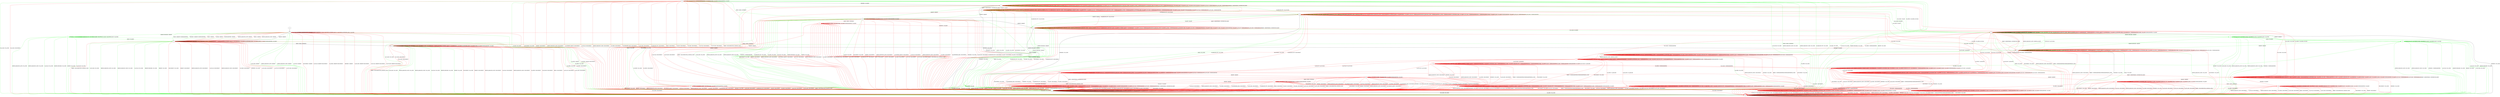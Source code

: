 digraph "" {
	graph ["Incoming time"=0.07307219505310059,
		"Outgoing time"=0.12924718856811523,
		Output="{'States': 36, 'Transitions': 837, 'Filename': '../results/ssh/OpenSSH-DropBear-yices-4.dot'}",
		Reference="{'States': 32, 'Transitions': 683, 'Filename': '../subjects/ssh/OpenSSH.dot'}",
		Solver=yices,
		Updated="{'States': 18, 'Transitions': 222, 'Filename': '../subjects/ssh/DropBear.dot'}",
		"f-measure"=0.15027624309392265,
		precision=0.3063063063063063,
		recall=0.09956076134699854
	];
	a -> a	[key=0,
		label="CH_OPEN / CH_MAX"];
	a -> a	[key=1,
		color=green,
		label="KEX30 / UNIMPLEMENTED"];
	a -> a	[key=2,
		color=red,
		label="DEBUG / NO_RESP"];
	a -> a	[key=3,
		color=red,
		label="IGNORE / NO_RESP"];
	a -> a	[key=4,
		color=red,
		label="UNIMPLEMENTED / NO_RESP"];
	a -> j	[key=0,
		label="NEWKEYS / NO_RESP"];
	a -> l	[key=0,
		color=green,
		label="UA_PK_NOK / NO_CONN"];
	a -> l	[key=1,
		color=green,
		label="SERVICE_REQUEST_AUTH / NO_CONN"];
	a -> l	[key=2,
		color=green,
		label="SERVICE_REQUEST_CONN / NO_CONN"];
	a -> l	[key=3,
		color=green,
		label="CH_REQUEST_PTY / NO_CONN"];
	a -> l	[key=4,
		color=green,
		label="CH_DATA / NO_CONN"];
	a -> l	[key=5,
		color=green,
		label="UA_PK_OK / NO_CONN"];
	a -> l	[key=6,
		color=green,
		label="KEXINIT_PROCEED / NO_CONN"];
	a -> l	[key=7,
		color=green,
		label="KEXINIT / NO_CONN"];
	a -> l	[key=8,
		color=green,
		label="CH_EOF / NO_CONN"];
	a -> l	[key=9,
		color=red,
		label="DISCONNECT / NO_CONN"];
	a -> l	[key=10,
		color=red,
		label="KEXINIT / DISCONNECT"];
	a -> l	[key=11,
		color=red,
		label="SERVICE_REQUEST_AUTH / DISCONNECT"];
	a -> l	[key=12,
		color=red,
		label="CH_WINDOW_ADJUST / DISCONNECT"];
	a -> l	[key=13,
		color=red,
		label="UA_PK_OK / DISCONNECT"];
	a -> l	[key=14,
		color=red,
		label="SERVICE_REQUEST_CONN / DISCONNECT"];
	a -> l	[key=15,
		color=red,
		label="UA_NONE / DISCONNECT"];
	a -> l	[key=16,
		color=red,
		label="CH_EXTENDED_DATA / DISCONNECT"];
	a -> l	[key=17,
		color=red,
		label="UA_PK_NOK / DISCONNECT"];
	a -> l	[key=18,
		color=red,
		label="CH_REQUEST_PTY / DISCONNECT"];
	a -> l	[key=19,
		color=red,
		label="KEX30 / DISCONNECT"];
	a -> l	[key=20,
		color=red,
		label="CH_EOF / DISCONNECT"];
	a -> l	[key=21,
		color=red,
		label="CH_DATA / DISCONNECT"];
	a -> l	[key=22,
		color=red,
		label="UA_PW_OK / DISCONNECT"];
	a -> l	[key=23,
		color=red,
		label="UA_PW_NOK / DISCONNECT"];
	a -> l	[key=24,
		color=red,
		label="REKEY / DISCONNECT|NO_CONN|NO_CONN"];
	a -> m	[key=0,
		color=green,
		label="CH_CLOSE / NO_CONN"];
	a -> m	[key=1,
		color=red,
		label="CH_CLOSE / DISCONNECT"];
	b -> b	[key=0,
		label="CH_OPEN / CH_MAX"];
	b -> b	[key=1,
		label="CH_EOF / NO_RESP"];
	b -> b	[key=2,
		color=green,
		label="UA_PK_NOK / NO_RESP"];
	b -> b	[key=3,
		color=green,
		label="SERVICE_REQUEST_AUTH / SERVICE_ACCEPT"];
	b -> b	[key=4,
		color=green,
		label="SERVICE_REQUEST_CONN / SERVICE_ACCEPT"];
	b -> b	[key=5,
		color=green,
		label="UA_PK_OK / NO_RESP"];
	b -> b	[key=6,
		color=red,
		label="SERVICE_REQUEST_AUTH / UNIMPLEMENTED"];
	b -> b	[key=7,
		color=red,
		label="CH_WINDOW_ADJUST / NO_RESP"];
	b -> b	[key=8,
		color=red,
		label="DEBUG / NO_RESP"];
	b -> b	[key=9,
		color=red,
		label="UA_PK_OK / UNIMPLEMENTED"];
	b -> b	[key=10,
		color=red,
		label="SERVICE_REQUEST_CONN / UNIMPLEMENTED"];
	b -> b	[key=11,
		color=red,
		label="UA_NONE / UNIMPLEMENTED"];
	b -> b	[key=12,
		color=red,
		label="CH_EXTENDED_DATA / NO_RESP"];
	b -> b	[key=13,
		color=red,
		label="UA_PK_NOK / UNIMPLEMENTED"];
	b -> b	[key=14,
		color=red,
		label="KEX30 / UNIMPLEMENTED"];
	b -> b	[key=15,
		color=red,
		label="IGNORE / NO_RESP"];
	b -> b	[key=16,
		color=red,
		label="CH_DATA / NO_RESP"];
	b -> b	[key=17,
		color=red,
		label="UNIMPLEMENTED / NO_RESP"];
	b -> b	[key=18,
		color=red,
		label="UA_PW_OK / UNIMPLEMENTED"];
	b -> b	[key=19,
		color=red,
		label="UA_PW_NOK / UNIMPLEMENTED"];
	b -> d	[key=0,
		color=green,
		label="KEXINIT / KEXINIT"];
	b -> h	[key=0,
		color=red,
		label="CH_REQUEST_PTY / CH_SUCCESS"];
	b -> i	[key=0,
		color=green,
		label="CH_REQUEST_PTY / CH_SUCCESS"];
	b -> j	[key=0,
		color=red,
		label="REKEY / KEXINIT|KEX31+NEWKEYS|NO_RESP"];
	b -> l	[key=0,
		label="NEWKEYS / NO_CONN"];
	b -> l	[key=1,
		color=green,
		label="KEX30 / NO_CONN"];
	b -> l	[key=2,
		color=green,
		label="CH_DATA / NO_CONN"];
	b -> l	[key=3,
		color=red,
		label="DISCONNECT / NO_CONN"];
	b -> n	[key=0,
		color=green,
		label="CH_CLOSE / NO_RESP"];
	r	[color=green];
	b -> r	[key=0,
		color=green,
		label="KEXINIT_PROCEED / KEXINIT"];
	t	[color=red];
	b -> t	[key=0,
		color=red,
		label="CH_CLOSE / CH_CLOSE"];
	ff	[color=red];
	b -> ff	[key=0,
		color=red,
		label="KEXINIT / KEXINIT"];
	c -> f	[key=0];
	d -> a	[key=0,
		color=green,
		label="KEX30 / KEX31+NEWKEYS"];
	d -> d	[key=0,
		label="CH_OPEN / CH_MAX"];
	d -> d	[key=1,
		color=red,
		label="DEBUG / NO_RESP"];
	d -> d	[key=2,
		color=red,
		label="IGNORE / NO_RESP"];
	d -> d	[key=3,
		color=red,
		label="UNIMPLEMENTED / NO_RESP"];
	d -> l	[key=0,
		color=green,
		label="UA_PK_NOK / NO_CONN"];
	d -> l	[key=1,
		color=green,
		label="SERVICE_REQUEST_AUTH / NO_CONN"];
	d -> l	[key=2,
		color=green,
		label="SERVICE_REQUEST_CONN / NO_CONN"];
	d -> l	[key=3,
		color=green,
		label="NEWKEYS / UNIMPLEMENTED"];
	d -> l	[key=4,
		color=green,
		label="CH_REQUEST_PTY / NO_CONN"];
	d -> l	[key=5,
		color=green,
		label="CH_DATA / NO_CONN"];
	d -> l	[key=6,
		color=green,
		label="UA_PK_OK / NO_CONN"];
	d -> l	[key=7,
		color=green,
		label="KEXINIT_PROCEED / NO_CONN"];
	d -> l	[key=8,
		color=green,
		label="KEXINIT / NO_CONN"];
	d -> l	[key=9,
		color=green,
		label="CH_EOF / NO_CONN"];
	d -> l	[key=10,
		color=red,
		label="DISCONNECT / NO_CONN"];
	d -> l	[key=11,
		color=red,
		label="KEXINIT / DISCONNECT"];
	d -> l	[key=12,
		color=red,
		label="SERVICE_REQUEST_AUTH / DISCONNECT"];
	d -> l	[key=13,
		color=red,
		label="CH_WINDOW_ADJUST / DISCONNECT"];
	d -> l	[key=14,
		color=red,
		label="UA_PK_OK / DISCONNECT"];
	d -> l	[key=15,
		color=red,
		label="SERVICE_REQUEST_CONN / DISCONNECT"];
	d -> l	[key=16,
		color=red,
		label="UA_NONE / DISCONNECT"];
	d -> l	[key=17,
		color=red,
		label="CH_EXTENDED_DATA / DISCONNECT"];
	d -> l	[key=18,
		color=red,
		label="NEWKEYS / NO_CONN"];
	d -> l	[key=19,
		color=red,
		label="UA_PK_NOK / DISCONNECT"];
	d -> l	[key=20,
		color=red,
		label="CH_REQUEST_PTY / DISCONNECT"];
	d -> l	[key=21,
		color=red,
		label="CH_EOF / DISCONNECT"];
	d -> l	[key=22,
		color=red,
		label="CH_DATA / DISCONNECT"];
	d -> l	[key=23,
		color=red,
		label="UA_PW_OK / DISCONNECT"];
	d -> l	[key=24,
		color=red,
		label="UA_PW_NOK / DISCONNECT"];
	d -> l	[key=25,
		color=red,
		label="REKEY / DISCONNECT|NO_CONN|NO_CONN"];
	d -> m	[key=0,
		color=green,
		label="CH_CLOSE / NO_CONN"];
	d -> m	[key=1,
		color=red,
		label="CH_CLOSE / DISCONNECT"];
	jj	[color=red];
	d -> jj	[key=0,
		color=red,
		label="KEX30 / KEX31+NEWKEYS"];
	e -> e	[key=0,
		label="CH_CLOSE / CH_NONE"];
	e -> e	[key=1,
		label="CH_REQUEST_PTY / CH_NONE"];
	e -> e	[key=2,
		label="CH_EOF / CH_NONE"];
	e -> e	[key=3,
		label="CH_DATA / CH_NONE"];
	e -> e	[key=4,
		color=green,
		label="KEX30 / UNIMPLEMENTED"];
	e -> e	[key=5,
		color=red,
		label="CH_WINDOW_ADJUST / CH_NONE"];
	e -> e	[key=6,
		color=red,
		label="DEBUG / NO_RESP"];
	e -> e	[key=7,
		color=red,
		label="CH_EXTENDED_DATA / CH_NONE"];
	e -> e	[key=8,
		color=red,
		label="IGNORE / NO_RESP"];
	e -> e	[key=9,
		color=red,
		label="UNIMPLEMENTED / NO_RESP"];
	e -> g	[key=0,
		label="NEWKEYS / NO_RESP"];
	e -> l	[key=0,
		color=green,
		label="CH_OPEN / NO_CONN"];
	e -> l	[key=1,
		color=red,
		label="CH_OPEN / DISCONNECT"];
	e -> m	[key=0,
		color=green,
		label="UA_PK_NOK / NO_CONN"];
	e -> m	[key=1,
		color=green,
		label="SERVICE_REQUEST_AUTH / NO_CONN"];
	e -> m	[key=2,
		color=green,
		label="SERVICE_REQUEST_CONN / NO_CONN"];
	e -> m	[key=3,
		color=green,
		label="UA_PK_OK / NO_CONN"];
	e -> m	[key=4,
		color=green,
		label="KEXINIT_PROCEED / NO_CONN"];
	e -> m	[key=5,
		color=green,
		label="KEXINIT / NO_CONN"];
	e -> m	[key=6,
		color=red,
		label="DISCONNECT / NO_CONN"];
	e -> m	[key=7,
		color=red,
		label="KEXINIT / DISCONNECT"];
	e -> m	[key=8,
		color=red,
		label="SERVICE_REQUEST_AUTH / DISCONNECT"];
	e -> m	[key=9,
		color=red,
		label="UA_PK_OK / DISCONNECT"];
	e -> m	[key=10,
		color=red,
		label="SERVICE_REQUEST_CONN / DISCONNECT"];
	e -> m	[key=11,
		color=red,
		label="UA_NONE / DISCONNECT"];
	e -> m	[key=12,
		color=red,
		label="UA_PK_NOK / DISCONNECT"];
	e -> m	[key=13,
		color=red,
		label="KEX30 / DISCONNECT"];
	e -> m	[key=14,
		color=red,
		label="UA_PW_OK / DISCONNECT"];
	e -> m	[key=15,
		color=red,
		label="UA_PW_NOK / DISCONNECT"];
	e -> m	[key=16,
		color=red,
		label="REKEY / DISCONNECT|NO_CONN|NO_CONN"];
	f -> f	[key=0,
		label="CH_CLOSE / CH_NONE"];
	f -> f	[key=1,
		label="CH_REQUEST_PTY / CH_NONE"];
	f -> f	[key=2,
		label="CH_EOF / CH_NONE"];
	f -> f	[key=3,
		label="CH_DATA / CH_NONE"];
	f -> f	[key=4,
		color=red,
		label="CH_WINDOW_ADJUST / CH_NONE"];
	f -> f	[key=5,
		color=red,
		label="CH_EXTENDED_DATA / CH_NONE"];
	f -> g	[key=0,
		color=red,
		label="REKEY / KEXINIT|KEX31+NEWKEYS|NO_RESP"];
	f -> k	[key=0,
		label="KEXINIT / KEXINIT"];
	f -> k	[key=1,
		color=green,
		label="KEX30 / KEXINIT+UNIMPLEMENTED"];
	f -> k	[key=2,
		color=green,
		label="NEWKEYS / KEXINIT+UNIMPLEMENTED"];
	f -> k	[key=3,
		color=red,
		label="SERVICE_REQUEST_AUTH / KEXINIT"];
	f -> k	[key=4,
		color=red,
		label="DEBUG / KEXINIT"];
	f -> k	[key=5,
		color=red,
		label="SERVICE_REQUEST_CONN / KEXINIT"];
	f -> k	[key=6,
		color=red,
		label="KEX30 / KEXINIT"];
	f -> k	[key=7,
		color=red,
		label="IGNORE / KEXINIT"];
	f -> k	[key=8,
		color=red,
		label="UNIMPLEMENTED / KEXINIT"];
	f -> l	[key=0,
		color=green,
		label="CH_OPEN / KEXINIT"];
	f -> l	[key=1,
		color=red,
		label="CH_OPEN / KEXINIT+DISCONNECT"];
	f -> m	[key=0,
		color=green,
		label="UA_PK_NOK / KEXINIT"];
	f -> m	[key=1,
		color=green,
		label="SERVICE_REQUEST_AUTH / KEXINIT"];
	f -> m	[key=2,
		color=green,
		label="SERVICE_REQUEST_CONN / KEXINIT"];
	f -> m	[key=3,
		color=green,
		label="UA_PK_OK / KEXINIT"];
	f -> m	[key=4,
		color=red,
		label="DISCONNECT / KEXINIT"];
	f -> m	[key=5,
		color=red,
		label="UA_PK_OK / KEXINIT+DISCONNECT"];
	f -> m	[key=6,
		color=red,
		label="UA_NONE / KEXINIT+DISCONNECT"];
	f -> m	[key=7,
		color=red,
		label="NEWKEYS / KEXINIT"];
	f -> m	[key=8,
		color=red,
		label="UA_PK_NOK / KEXINIT+DISCONNECT"];
	f -> m	[key=9,
		color=red,
		label="UA_PW_OK / KEXINIT+DISCONNECT"];
	f -> m	[key=10,
		color=red,
		label="UA_PW_NOK / KEXINIT+DISCONNECT"];
	o	[color=green];
	f -> o	[key=0,
		color=green,
		label="KEXINIT_PROCEED / KEXINIT"];
	g -> g	[key=0,
		label="CH_CLOSE / CH_NONE"];
	g -> g	[key=1,
		label="CH_REQUEST_PTY / CH_NONE"];
	g -> g	[key=2,
		label="CH_EOF / CH_NONE"];
	g -> g	[key=3,
		label="CH_DATA / CH_NONE"];
	g -> g	[key=4,
		color=green,
		label="UA_PK_NOK / UA_FAILURE"];
	g -> g	[key=5,
		color=green,
		label="SERVICE_REQUEST_AUTH / SERVICE_ACCEPT"];
	g -> g	[key=6,
		color=red,
		label="KEXINIT / UNIMPLEMENTED"];
	g -> g	[key=7,
		color=red,
		label="CH_WINDOW_ADJUST / CH_NONE"];
	g -> g	[key=8,
		color=red,
		label="DEBUG / NO_RESP"];
	g -> g	[key=9,
		color=red,
		label="UA_PK_OK / UNIMPLEMENTED"];
	g -> g	[key=10,
		color=red,
		label="UA_NONE / UNIMPLEMENTED"];
	g -> g	[key=11,
		color=red,
		label="CH_EXTENDED_DATA / CH_NONE"];
	g -> g	[key=12,
		color=red,
		label="UA_PK_NOK / UNIMPLEMENTED"];
	g -> g	[key=13,
		color=red,
		label="KEX30 / UNIMPLEMENTED"];
	g -> g	[key=14,
		color=red,
		label="IGNORE / NO_RESP"];
	g -> g	[key=15,
		color=red,
		label="UNIMPLEMENTED / NO_RESP"];
	g -> g	[key=16,
		color=red,
		label="UA_PW_OK / UNIMPLEMENTED"];
	g -> g	[key=17,
		color=red,
		label="UA_PW_NOK / UNIMPLEMENTED"];
	g -> l	[key=0,
		color=green,
		label="CH_OPEN / NO_CONN"];
	g -> m	[key=0,
		label="NEWKEYS / NO_CONN"];
	g -> m	[key=1,
		color=green,
		label="KEX30 / NO_CONN"];
	g -> m	[key=2,
		color=green,
		label="SERVICE_REQUEST_CONN / NO_CONN"];
	g -> m	[key=3,
		color=red,
		label="DISCONNECT / NO_CONN"];
	g -> m	[key=4,
		color=red,
		label="SERVICE_REQUEST_CONN / DISCONNECT"];
	g -> m	[key=5,
		color=red,
		label="REKEY / UNIMPLEMENTED|UNIMPLEMENTED|NO_CONN"];
	g -> n	[key=0,
		color=green,
		label="UA_PK_OK / UA_SUCCESS"];
	g -> n	[key=1,
		color=red,
		label="SERVICE_REQUEST_AUTH / SERVICE_ACCEPT"];
	p	[color=green];
	g -> p	[key=0,
		color=green,
		label="KEXINIT_PROCEED / KEXINIT"];
	q	[color=green];
	g -> q	[key=0,
		color=green,
		label="KEXINIT / KEXINIT"];
	s	[color=red];
	g -> s	[key=0,
		color=red,
		label="CH_OPEN / UNIMPLEMENTED"];
	h -> d	[key=0,
		label="KEXINIT / KEXINIT"];
	h -> h	[key=0,
		label="CH_OPEN / CH_MAX"];
	h -> h	[key=1,
		label="CH_DATA / NO_RESP"];
	h -> h	[key=2,
		color=green,
		label="UA_PK_NOK / NO_RESP"];
	h -> h	[key=3,
		color=green,
		label="SERVICE_REQUEST_AUTH / SERVICE_ACCEPT"];
	h -> h	[key=4,
		color=green,
		label="SERVICE_REQUEST_CONN / SERVICE_ACCEPT"];
	h -> h	[key=5,
		color=green,
		label="UA_PK_OK / NO_RESP"];
	h -> h	[key=6,
		color=red,
		label="SERVICE_REQUEST_AUTH / UNIMPLEMENTED"];
	h -> h	[key=7,
		color=red,
		label="CH_WINDOW_ADJUST / NO_RESP"];
	h -> h	[key=8,
		color=red,
		label="DEBUG / NO_RESP"];
	h -> h	[key=9,
		color=red,
		label="UA_PK_OK / UNIMPLEMENTED"];
	h -> h	[key=10,
		color=red,
		label="SERVICE_REQUEST_CONN / UNIMPLEMENTED"];
	h -> h	[key=11,
		color=red,
		label="UA_NONE / UNIMPLEMENTED"];
	h -> h	[key=12,
		color=red,
		label="CH_EXTENDED_DATA / NO_RESP"];
	h -> h	[key=13,
		color=red,
		label="UA_PK_NOK / UNIMPLEMENTED"];
	h -> h	[key=14,
		color=red,
		label="KEX30 / UNIMPLEMENTED"];
	h -> h	[key=15,
		color=red,
		label="IGNORE / NO_RESP"];
	h -> h	[key=16,
		color=red,
		label="CH_EOF / NO_RESP"];
	h -> h	[key=17,
		color=red,
		label="UNIMPLEMENTED / NO_RESP"];
	h -> h	[key=18,
		color=red,
		label="UA_PW_OK / UNIMPLEMENTED"];
	h -> h	[key=19,
		color=red,
		label="UA_PW_NOK / UNIMPLEMENTED"];
	h -> i	[key=0,
		color=green,
		label="CH_EOF / CH_EOF"];
	h -> i	[key=1,
		color=red,
		label="REKEY / KEXINIT|KEX31+NEWKEYS|NO_RESP"];
	h -> l	[key=0,
		label="NEWKEYS / NO_CONN"];
	h -> l	[key=1,
		color=green,
		label="KEX30 / NO_CONN"];
	h -> l	[key=2,
		color=green,
		label="CH_REQUEST_PTY / NO_CONN"];
	h -> l	[key=3,
		color=red,
		label="DISCONNECT / NO_CONN"];
	h -> l	[key=4,
		color=red,
		label="CH_REQUEST_PTY / DISCONNECT"];
	h -> n	[key=0,
		color=green,
		label="CH_CLOSE / CH_EOF"];
	h -> r	[key=0,
		color=green,
		label="KEXINIT_PROCEED / KEXINIT"];
	h -> t	[key=0,
		color=red,
		label="CH_CLOSE / CH_CLOSE"];
	i -> d	[key=0,
		label="KEXINIT / KEXINIT"];
	i -> i	[key=0,
		label="CH_OPEN / CH_MAX"];
	i -> i	[key=1,
		label="CH_EOF / NO_RESP"];
	i -> i	[key=2,
		color=green,
		label="UA_PK_NOK / NO_RESP"];
	i -> i	[key=3,
		color=green,
		label="SERVICE_REQUEST_AUTH / SERVICE_ACCEPT"];
	i -> i	[key=4,
		color=green,
		label="SERVICE_REQUEST_CONN / SERVICE_ACCEPT"];
	i -> i	[key=5,
		color=green,
		label="UA_PK_OK / NO_RESP"];
	i -> i	[key=6,
		color=red,
		label="SERVICE_REQUEST_AUTH / NO_RESP"];
	i -> i	[key=7,
		color=red,
		label="CH_WINDOW_ADJUST / NO_RESP"];
	i -> i	[key=8,
		color=red,
		label="DEBUG / NO_RESP"];
	i -> i	[key=9,
		color=red,
		label="UA_PK_OK / UNIMPLEMENTED"];
	i -> i	[key=10,
		color=red,
		label="SERVICE_REQUEST_CONN / NO_RESP"];
	i -> i	[key=11,
		color=red,
		label="UA_NONE / UNIMPLEMENTED"];
	i -> i	[key=12,
		color=red,
		label="CH_EXTENDED_DATA / NO_RESP"];
	i -> i	[key=13,
		color=red,
		label="UA_PK_NOK / UNIMPLEMENTED"];
	i -> i	[key=14,
		color=red,
		label="KEX30 / NO_RESP"];
	i -> i	[key=15,
		color=red,
		label="IGNORE / NO_RESP"];
	i -> i	[key=16,
		color=red,
		label="CH_DATA / NO_RESP"];
	i -> i	[key=17,
		color=red,
		label="UNIMPLEMENTED / NO_RESP"];
	i -> i	[key=18,
		color=red,
		label="UA_PW_OK / UNIMPLEMENTED"];
	i -> i	[key=19,
		color=red,
		label="UA_PW_NOK / UNIMPLEMENTED"];
	i -> i	[key=20,
		color=red,
		label="REKEY / KEXINIT|KEX31+NEWKEYS|NO_RESP"];
	i -> l	[key=0,
		label="NEWKEYS / NO_CONN"];
	i -> l	[key=1,
		color=green,
		label="KEX30 / NO_CONN"];
	i -> l	[key=2,
		color=green,
		label="CH_REQUEST_PTY / NO_CONN"];
	i -> l	[key=3,
		color=green,
		label="CH_DATA / NO_CONN"];
	i -> l	[key=4,
		color=red,
		label="DISCONNECT / NO_CONN"];
	i -> l	[key=5,
		color=red,
		label="CH_REQUEST_PTY / DISCONNECT"];
	i -> n	[key=0,
		color=green,
		label="CH_CLOSE / NO_RESP"];
	i -> r	[key=0,
		color=green,
		label="KEXINIT_PROCEED / KEXINIT"];
	z	[color=red];
	i -> z	[key=0,
		color=red,
		label="CH_CLOSE / CH_CLOSE"];
	j -> b	[key=0,
		color=green,
		label="CH_EOF / CH_EOF"];
	j -> d	[key=0,
		color=green,
		label="KEXINIT / KEXINIT"];
	j -> h	[key=0,
		color=green,
		label="CH_REQUEST_PTY / CH_SUCCESS"];
	j -> i	[key=0,
		color=red,
		label="CH_REQUEST_PTY / CH_SUCCESS"];
	j -> j	[key=0,
		label="CH_OPEN / CH_MAX"];
	j -> j	[key=1,
		label="CH_DATA / NO_RESP"];
	j -> j	[key=2,
		color=green,
		label="UA_PK_NOK / NO_RESP"];
	j -> j	[key=3,
		color=green,
		label="SERVICE_REQUEST_AUTH / SERVICE_ACCEPT"];
	j -> j	[key=4,
		color=green,
		label="SERVICE_REQUEST_CONN / SERVICE_ACCEPT"];
	j -> j	[key=5,
		color=green,
		label="UA_PK_OK / NO_RESP"];
	j -> j	[key=6,
		color=red,
		label="SERVICE_REQUEST_AUTH / NO_RESP"];
	j -> j	[key=7,
		color=red,
		label="CH_WINDOW_ADJUST / NO_RESP"];
	j -> j	[key=8,
		color=red,
		label="DEBUG / NO_RESP"];
	j -> j	[key=9,
		color=red,
		label="UA_PK_OK / UNIMPLEMENTED"];
	j -> j	[key=10,
		color=red,
		label="SERVICE_REQUEST_CONN / NO_RESP"];
	j -> j	[key=11,
		color=red,
		label="UA_NONE / UNIMPLEMENTED"];
	j -> j	[key=12,
		color=red,
		label="CH_EXTENDED_DATA / NO_RESP"];
	j -> j	[key=13,
		color=red,
		label="UA_PK_NOK / UNIMPLEMENTED"];
	j -> j	[key=14,
		color=red,
		label="KEX30 / NO_RESP"];
	j -> j	[key=15,
		color=red,
		label="IGNORE / NO_RESP"];
	j -> j	[key=16,
		color=red,
		label="CH_EOF / NO_RESP"];
	j -> j	[key=17,
		color=red,
		label="UNIMPLEMENTED / NO_RESP"];
	j -> j	[key=18,
		color=red,
		label="UA_PW_OK / UNIMPLEMENTED"];
	j -> j	[key=19,
		color=red,
		label="UA_PW_NOK / UNIMPLEMENTED"];
	j -> j	[key=20,
		color=red,
		label="REKEY / KEXINIT|KEX31+NEWKEYS|NO_RESP"];
	j -> l	[key=0,
		label="NEWKEYS / NO_CONN"];
	j -> l	[key=1,
		color=green,
		label="KEX30 / NO_CONN"];
	j -> l	[key=2,
		color=red,
		label="DISCONNECT / NO_CONN"];
	j -> n	[key=0,
		color=green,
		label="CH_CLOSE / CH_EOF"];
	j -> r	[key=0,
		color=green,
		label="KEXINIT_PROCEED / KEXINIT"];
	j -> z	[key=0,
		color=red,
		label="CH_CLOSE / CH_CLOSE"];
	j -> ff	[key=0,
		color=red,
		label="KEXINIT / KEXINIT"];
	k -> e	[key=0,
		label="KEX30 / KEX31+NEWKEYS"];
	k -> k	[key=0,
		label="CH_CLOSE / CH_NONE"];
	k -> k	[key=1,
		label="CH_REQUEST_PTY / CH_NONE"];
	k -> k	[key=2,
		label="CH_EOF / CH_NONE"];
	k -> k	[key=3,
		label="CH_DATA / CH_NONE"];
	k -> k	[key=4,
		color=green,
		label="NEWKEYS / UNIMPLEMENTED"];
	k -> k	[key=5,
		color=red,
		label="CH_WINDOW_ADJUST / CH_NONE"];
	k -> k	[key=6,
		color=red,
		label="DEBUG / NO_RESP"];
	k -> k	[key=7,
		color=red,
		label="CH_EXTENDED_DATA / CH_NONE"];
	k -> k	[key=8,
		color=red,
		label="IGNORE / NO_RESP"];
	k -> k	[key=9,
		color=red,
		label="UNIMPLEMENTED / NO_RESP"];
	k -> l	[key=0,
		color=green,
		label="CH_OPEN / NO_CONN"];
	k -> l	[key=1,
		color=red,
		label="CH_OPEN / DISCONNECT"];
	k -> m	[key=0,
		color=green,
		label="UA_PK_NOK / NO_CONN"];
	k -> m	[key=1,
		color=green,
		label="SERVICE_REQUEST_AUTH / NO_CONN"];
	k -> m	[key=2,
		color=green,
		label="SERVICE_REQUEST_CONN / NO_CONN"];
	k -> m	[key=3,
		color=green,
		label="UA_PK_OK / NO_CONN"];
	k -> m	[key=4,
		color=green,
		label="KEXINIT_PROCEED / NO_CONN"];
	k -> m	[key=5,
		color=green,
		label="KEXINIT / NO_CONN"];
	k -> m	[key=6,
		color=red,
		label="DISCONNECT / NO_CONN"];
	k -> m	[key=7,
		color=red,
		label="KEXINIT / DISCONNECT"];
	k -> m	[key=8,
		color=red,
		label="SERVICE_REQUEST_AUTH / DISCONNECT"];
	k -> m	[key=9,
		color=red,
		label="UA_PK_OK / DISCONNECT"];
	k -> m	[key=10,
		color=red,
		label="SERVICE_REQUEST_CONN / DISCONNECT"];
	k -> m	[key=11,
		color=red,
		label="UA_NONE / DISCONNECT"];
	k -> m	[key=12,
		color=red,
		label="NEWKEYS / NO_CONN"];
	k -> m	[key=13,
		color=red,
		label="UA_PK_NOK / DISCONNECT"];
	k -> m	[key=14,
		color=red,
		label="UA_PW_OK / DISCONNECT"];
	k -> m	[key=15,
		color=red,
		label="UA_PW_NOK / DISCONNECT"];
	k -> m	[key=16,
		color=red,
		label="REKEY / DISCONNECT|NO_CONN|NO_CONN"];
	l -> l	[key=0,
		label="KEXINIT / NO_CONN"];
	l -> l	[key=1,
		label="SERVICE_REQUEST_AUTH / NO_CONN"];
	l -> l	[key=2,
		label="UA_PK_OK / NO_CONN"];
	l -> l	[key=3,
		label="SERVICE_REQUEST_CONN / NO_CONN"];
	l -> l	[key=4,
		label="NEWKEYS / NO_CONN"];
	l -> l	[key=5,
		label="UA_PK_NOK / NO_CONN"];
	l -> l	[key=6,
		label="CH_OPEN / CH_MAX"];
	l -> l	[key=7,
		label="CH_REQUEST_PTY / NO_CONN"];
	l -> l	[key=8,
		label="KEX30 / NO_CONN"];
	l -> l	[key=9,
		label="CH_EOF / NO_CONN"];
	l -> l	[key=10,
		label="CH_DATA / NO_CONN"];
	l -> l	[key=11,
		color=green,
		label="KEXINIT_PROCEED / NO_CONN"];
	l -> l	[key=12,
		color=red,
		label="DISCONNECT / NO_CONN"];
	l -> l	[key=13,
		color=red,
		label="CH_WINDOW_ADJUST / NO_CONN"];
	l -> l	[key=14,
		color=red,
		label="DEBUG / NO_CONN"];
	l -> l	[key=15,
		color=red,
		label="UA_NONE / NO_CONN"];
	l -> l	[key=16,
		color=red,
		label="CH_EXTENDED_DATA / NO_CONN"];
	l -> l	[key=17,
		color=red,
		label="IGNORE / NO_CONN"];
	l -> l	[key=18,
		color=red,
		label="UNIMPLEMENTED / NO_CONN"];
	l -> l	[key=19,
		color=red,
		label="UA_PW_OK / NO_CONN"];
	l -> l	[key=20,
		color=red,
		label="UA_PW_NOK / NO_CONN"];
	l -> l	[key=21,
		color=red,
		label="REKEY / NO_CONN|NO_CONN|NO_CONN"];
	l -> m	[key=0,
		label="CH_CLOSE / NO_CONN"];
	m -> l	[key=0,
		label="CH_OPEN / NO_CONN"];
	m -> m	[key=0,
		label="KEXINIT / NO_CONN"];
	m -> m	[key=1,
		label="SERVICE_REQUEST_AUTH / NO_CONN"];
	m -> m	[key=2,
		label="UA_PK_OK / NO_CONN"];
	m -> m	[key=3,
		label="SERVICE_REQUEST_CONN / NO_CONN"];
	m -> m	[key=4,
		label="NEWKEYS / NO_CONN"];
	m -> m	[key=5,
		label="UA_PK_NOK / NO_CONN"];
	m -> m	[key=6,
		label="CH_CLOSE / CH_NONE"];
	m -> m	[key=7,
		label="CH_REQUEST_PTY / CH_NONE"];
	m -> m	[key=8,
		label="KEX30 / NO_CONN"];
	m -> m	[key=9,
		label="CH_EOF / CH_NONE"];
	m -> m	[key=10,
		label="CH_DATA / CH_NONE"];
	m -> m	[key=11,
		color=green,
		label="KEXINIT_PROCEED / NO_CONN"];
	m -> m	[key=12,
		color=red,
		label="DISCONNECT / NO_CONN"];
	m -> m	[key=13,
		color=red,
		label="CH_WINDOW_ADJUST / CH_NONE"];
	m -> m	[key=14,
		color=red,
		label="DEBUG / NO_CONN"];
	m -> m	[key=15,
		color=red,
		label="UA_NONE / NO_CONN"];
	m -> m	[key=16,
		color=red,
		label="CH_EXTENDED_DATA / CH_NONE"];
	m -> m	[key=17,
		color=red,
		label="IGNORE / NO_CONN"];
	m -> m	[key=18,
		color=red,
		label="UNIMPLEMENTED / NO_CONN"];
	m -> m	[key=19,
		color=red,
		label="UA_PW_OK / NO_CONN"];
	m -> m	[key=20,
		color=red,
		label="UA_PW_NOK / NO_CONN"];
	m -> m	[key=21,
		color=red,
		label="REKEY / NO_CONN|NO_CONN|NO_CONN"];
	n -> j	[key=0,
		color=green,
		label="CH_OPEN / CH_OPEN_SUCCESS"];
	n -> m	[key=0,
		label="NEWKEYS / NO_CONN"];
	n -> m	[key=1,
		color=green,
		label="KEX30 / NO_CONN"];
	n -> m	[key=2,
		color=red,
		label="DISCONNECT / NO_CONN"];
	n -> m	[key=3,
		color=red,
		label="SERVICE_REQUEST_CONN / DISCONNECT"];
	n -> m	[key=4,
		color=red,
		label="REKEY / UNIMPLEMENTED|UNIMPLEMENTED|NO_CONN"];
	n -> n	[key=0,
		label="SERVICE_REQUEST_AUTH / SERVICE_ACCEPT"];
	n -> n	[key=1,
		label="CH_CLOSE / CH_NONE"];
	n -> n	[key=2,
		label="CH_REQUEST_PTY / CH_NONE"];
	n -> n	[key=3,
		label="CH_EOF / CH_NONE"];
	n -> n	[key=4,
		label="CH_DATA / CH_NONE"];
	n -> n	[key=5,
		color=green,
		label="UA_PK_NOK / NO_RESP"];
	n -> n	[key=6,
		color=green,
		label="SERVICE_REQUEST_CONN / SERVICE_ACCEPT"];
	n -> n	[key=7,
		color=green,
		label="UA_PK_OK / NO_RESP"];
	n -> n	[key=8,
		color=red,
		label="KEXINIT / UNIMPLEMENTED"];
	n -> n	[key=9,
		color=red,
		label="CH_WINDOW_ADJUST / CH_NONE"];
	n -> n	[key=10,
		color=red,
		label="DEBUG / NO_RESP"];
	n -> n	[key=11,
		color=red,
		label="CH_EXTENDED_DATA / CH_NONE"];
	n -> n	[key=12,
		color=red,
		label="KEX30 / UNIMPLEMENTED"];
	n -> n	[key=13,
		color=red,
		label="IGNORE / NO_RESP"];
	n -> n	[key=14,
		color=red,
		label="UNIMPLEMENTED / NO_RESP"];
	n -> p	[key=0,
		color=green,
		label="KEXINIT_PROCEED / KEXINIT"];
	n -> q	[key=0,
		color=green,
		label="KEXINIT / KEXINIT"];
	n -> t	[key=0,
		color=red,
		label="UA_PK_OK / UA_SUCCESS"];
	n -> t	[key=1,
		color=red,
		label="UA_PW_OK / UA_SUCCESS"];
	u	[color=red];
	n -> u	[key=0,
		color=red,
		label="UA_PW_NOK / UA_FAILURE"];
	v	[color=red];
	n -> v	[key=0,
		color=red,
		label="UA_NONE / UA_FAILURE"];
	w	[color=red];
	n -> w	[key=0,
		color=red,
		label="UA_PK_NOK / UA_FAILURE"];
	x	[color=red];
	n -> x	[key=0,
		color=red,
		label="CH_OPEN / UNIMPLEMENTED"];
	o -> k	[key=0,
		color=green,
		label="KEX30 / NO_RESP"];
	o -> l	[key=0,
		color=green,
		label="CH_OPEN / NO_CONN"];
	o -> m	[key=0,
		color=green,
		label="UA_PK_NOK / NO_CONN"];
	o -> m	[key=1,
		color=green,
		label="SERVICE_REQUEST_AUTH / NO_CONN"];
	o -> m	[key=2,
		color=green,
		label="SERVICE_REQUEST_CONN / NO_CONN"];
	o -> m	[key=3,
		color=green,
		label="UA_PK_OK / NO_CONN"];
	o -> m	[key=4,
		color=green,
		label="KEXINIT_PROCEED / NO_CONN"];
	o -> m	[key=5,
		color=green,
		label="KEXINIT / NO_CONN"];
	o -> o	[key=0,
		color=green,
		label="NEWKEYS / UNIMPLEMENTED"];
	o -> o	[key=1,
		color=green,
		label="CH_REQUEST_PTY / CH_NONE"];
	o -> o	[key=2,
		color=green,
		label="CH_DATA / CH_NONE"];
	o -> o	[key=3,
		color=green,
		label="CH_CLOSE / CH_NONE"];
	o -> o	[key=4,
		color=green,
		label="CH_EOF / CH_NONE"];
	p -> l	[key=0,
		color=green,
		label="CH_OPEN / NO_CONN"];
	p -> m	[key=0,
		color=green,
		label="UA_PK_NOK / NO_CONN"];
	p -> m	[key=1,
		color=green,
		label="SERVICE_REQUEST_AUTH / NO_CONN"];
	p -> m	[key=2,
		color=green,
		label="SERVICE_REQUEST_CONN / NO_CONN"];
	p -> m	[key=3,
		color=green,
		label="NEWKEYS / UNIMPLEMENTED"];
	p -> m	[key=4,
		color=green,
		label="UA_PK_OK / NO_CONN"];
	p -> m	[key=5,
		color=green,
		label="KEXINIT_PROCEED / NO_CONN"];
	p -> m	[key=6,
		color=green,
		label="KEXINIT / NO_CONN"];
	p -> p	[key=0,
		color=green,
		label="CH_REQUEST_PTY / CH_NONE"];
	p -> p	[key=1,
		color=green,
		label="CH_DATA / CH_NONE"];
	p -> p	[key=2,
		color=green,
		label="CH_CLOSE / CH_NONE"];
	p -> p	[key=3,
		color=green,
		label="CH_EOF / CH_NONE"];
	p -> q	[key=0,
		color=green,
		label="KEX30 / NO_RESP"];
	q -> e	[key=0,
		color=green,
		label="KEX30 / KEX31+NEWKEYS"];
	q -> l	[key=0,
		color=green,
		label="CH_OPEN / NO_CONN"];
	q -> m	[key=0,
		color=green,
		label="UA_PK_NOK / NO_CONN"];
	q -> m	[key=1,
		color=green,
		label="SERVICE_REQUEST_AUTH / NO_CONN"];
	q -> m	[key=2,
		color=green,
		label="SERVICE_REQUEST_CONN / NO_CONN"];
	q -> m	[key=3,
		color=green,
		label="NEWKEYS / UNIMPLEMENTED"];
	q -> m	[key=4,
		color=green,
		label="UA_PK_OK / NO_CONN"];
	q -> m	[key=5,
		color=green,
		label="KEXINIT_PROCEED / NO_CONN"];
	q -> m	[key=6,
		color=green,
		label="KEXINIT / NO_CONN"];
	q -> q	[key=0,
		color=green,
		label="CH_REQUEST_PTY / CH_NONE"];
	q -> q	[key=1,
		color=green,
		label="CH_DATA / CH_NONE"];
	q -> q	[key=2,
		color=green,
		label="CH_CLOSE / CH_NONE"];
	q -> q	[key=3,
		color=green,
		label="CH_EOF / CH_NONE"];
	r -> d	[key=0,
		color=green,
		label="KEX30 / NO_RESP"];
	r -> l	[key=0,
		color=green,
		label="UA_PK_NOK / NO_CONN"];
	r -> l	[key=1,
		color=green,
		label="SERVICE_REQUEST_AUTH / NO_CONN"];
	r -> l	[key=2,
		color=green,
		label="SERVICE_REQUEST_CONN / NO_CONN"];
	r -> l	[key=3,
		color=green,
		label="NEWKEYS / UNIMPLEMENTED"];
	r -> l	[key=4,
		color=green,
		label="CH_REQUEST_PTY / NO_CONN"];
	r -> l	[key=5,
		color=green,
		label="CH_DATA / NO_CONN"];
	r -> l	[key=6,
		color=green,
		label="UA_PK_OK / NO_CONN"];
	r -> l	[key=7,
		color=green,
		label="KEXINIT_PROCEED / NO_CONN"];
	r -> l	[key=8,
		color=green,
		label="KEXINIT / NO_CONN"];
	r -> l	[key=9,
		color=green,
		label="CH_EOF / NO_CONN"];
	r -> m	[key=0,
		color=green,
		label="CH_CLOSE / NO_CONN"];
	r -> r	[key=0,
		color=green,
		label="CH_OPEN / CH_MAX"];
	s -> g	[key=0,
		color=red,
		label="CH_CLOSE / UNIMPLEMENTED"];
	s -> l	[key=0,
		color=red,
		label="DISCONNECT / NO_CONN"];
	s -> l	[key=1,
		color=red,
		label="SERVICE_REQUEST_CONN / DISCONNECT"];
	s -> l	[key=2,
		color=red,
		label="NEWKEYS / NO_CONN"];
	s -> l	[key=3,
		color=red,
		label="REKEY / UNIMPLEMENTED|UNIMPLEMENTED|NO_CONN"];
	s -> s	[key=0,
		color=red,
		label="KEXINIT / UNIMPLEMENTED"];
	s -> s	[key=1,
		color=red,
		label="CH_WINDOW_ADJUST / UNIMPLEMENTED"];
	s -> s	[key=2,
		color=red,
		label="DEBUG / NO_RESP"];
	s -> s	[key=3,
		color=red,
		label="UA_PK_OK / UNIMPLEMENTED"];
	s -> s	[key=4,
		color=red,
		label="UA_NONE / UNIMPLEMENTED"];
	s -> s	[key=5,
		color=red,
		label="CH_EXTENDED_DATA / UNIMPLEMENTED"];
	s -> s	[key=6,
		color=red,
		label="UA_PK_NOK / UNIMPLEMENTED"];
	s -> s	[key=7,
		color=red,
		label="CH_OPEN / CH_MAX"];
	s -> s	[key=8,
		color=red,
		label="CH_REQUEST_PTY / UNIMPLEMENTED"];
	s -> s	[key=9,
		color=red,
		label="KEX30 / UNIMPLEMENTED"];
	s -> s	[key=10,
		color=red,
		label="IGNORE / NO_RESP"];
	s -> s	[key=11,
		color=red,
		label="CH_EOF / UNIMPLEMENTED"];
	s -> s	[key=12,
		color=red,
		label="CH_DATA / UNIMPLEMENTED"];
	s -> s	[key=13,
		color=red,
		label="UNIMPLEMENTED / NO_RESP"];
	s -> s	[key=14,
		color=red,
		label="UA_PW_OK / UNIMPLEMENTED"];
	s -> s	[key=15,
		color=red,
		label="UA_PW_NOK / UNIMPLEMENTED"];
	s -> x	[key=0,
		color=red,
		label="SERVICE_REQUEST_AUTH / SERVICE_ACCEPT"];
	t -> b	[key=0,
		color=red,
		label="CH_OPEN / CH_OPEN_SUCCESS"];
	t -> m	[key=0,
		color=red,
		label="DISCONNECT / NO_CONN"];
	t -> m	[key=1,
		color=red,
		label="NEWKEYS / NO_CONN"];
	t -> t	[key=0,
		color=red,
		label="SERVICE_REQUEST_AUTH / UNIMPLEMENTED"];
	t -> t	[key=1,
		color=red,
		label="CH_WINDOW_ADJUST / CH_NONE"];
	t -> t	[key=2,
		color=red,
		label="DEBUG / NO_RESP"];
	t -> t	[key=3,
		color=red,
		label="UA_PK_OK / UNIMPLEMENTED"];
	t -> t	[key=4,
		color=red,
		label="SERVICE_REQUEST_CONN / UNIMPLEMENTED"];
	t -> t	[key=5,
		color=red,
		label="UA_NONE / UNIMPLEMENTED"];
	t -> t	[key=6,
		color=red,
		label="CH_EXTENDED_DATA / CH_NONE"];
	t -> t	[key=7,
		color=red,
		label="UA_PK_NOK / UNIMPLEMENTED"];
	t -> t	[key=8,
		color=red,
		label="CH_CLOSE / CH_NONE"];
	t -> t	[key=9,
		color=red,
		label="CH_REQUEST_PTY / CH_NONE"];
	t -> t	[key=10,
		color=red,
		label="KEX30 / UNIMPLEMENTED"];
	t -> t	[key=11,
		color=red,
		label="IGNORE / NO_RESP"];
	t -> t	[key=12,
		color=red,
		label="CH_EOF / CH_NONE"];
	t -> t	[key=13,
		color=red,
		label="CH_DATA / CH_NONE"];
	t -> t	[key=14,
		color=red,
		label="UNIMPLEMENTED / NO_RESP"];
	t -> t	[key=15,
		color=red,
		label="UA_PW_OK / UNIMPLEMENTED"];
	t -> t	[key=16,
		color=red,
		label="UA_PW_NOK / UNIMPLEMENTED"];
	y	[color=red];
	t -> y	[key=0,
		color=red,
		label="KEXINIT / KEXINIT"];
	t -> z	[key=0,
		color=red,
		label="REKEY / KEXINIT|KEX31+NEWKEYS|NO_RESP"];
	u -> m	[key=0,
		color=red,
		label="DISCONNECT / NO_CONN"];
	u -> m	[key=1,
		color=red,
		label="UA_PK_OK / DISCONNECT"];
	u -> m	[key=2,
		color=red,
		label="SERVICE_REQUEST_CONN / DISCONNECT"];
	u -> m	[key=3,
		color=red,
		label="UA_NONE / DISCONNECT"];
	u -> m	[key=4,
		color=red,
		label="NEWKEYS / NO_CONN"];
	u -> m	[key=5,
		color=red,
		label="UA_PK_NOK / DISCONNECT"];
	u -> m	[key=6,
		color=red,
		label="REKEY / UNIMPLEMENTED|UNIMPLEMENTED|NO_CONN"];
	u -> t	[key=0,
		color=red,
		label="UA_PW_OK / UA_SUCCESS"];
	u -> u	[key=0,
		color=red,
		label="KEXINIT / UNIMPLEMENTED"];
	u -> u	[key=1,
		color=red,
		label="SERVICE_REQUEST_AUTH / SERVICE_ACCEPT"];
	u -> u	[key=2,
		color=red,
		label="CH_WINDOW_ADJUST / CH_NONE"];
	u -> u	[key=3,
		color=red,
		label="DEBUG / NO_RESP"];
	u -> u	[key=4,
		color=red,
		label="CH_EXTENDED_DATA / CH_NONE"];
	u -> u	[key=5,
		color=red,
		label="CH_CLOSE / CH_NONE"];
	u -> u	[key=6,
		color=red,
		label="CH_REQUEST_PTY / CH_NONE"];
	u -> u	[key=7,
		color=red,
		label="KEX30 / UNIMPLEMENTED"];
	u -> u	[key=8,
		color=red,
		label="IGNORE / NO_RESP"];
	u -> u	[key=9,
		color=red,
		label="CH_EOF / CH_NONE"];
	u -> u	[key=10,
		color=red,
		label="CH_DATA / CH_NONE"];
	u -> u	[key=11,
		color=red,
		label="UNIMPLEMENTED / NO_RESP"];
	u -> u	[key=12,
		color=red,
		label="UA_PW_NOK / UA_FAILURE"];
	aa	[color=red];
	u -> aa	[key=0,
		color=red,
		label="CH_OPEN / UNIMPLEMENTED"];
	v -> m	[key=0,
		color=red,
		label="DISCONNECT / NO_CONN"];
	v -> m	[key=1,
		color=red,
		label="UA_PK_OK / DISCONNECT"];
	v -> m	[key=2,
		color=red,
		label="SERVICE_REQUEST_CONN / DISCONNECT"];
	v -> m	[key=3,
		color=red,
		label="NEWKEYS / NO_CONN"];
	v -> m	[key=4,
		color=red,
		label="UA_PK_NOK / DISCONNECT"];
	v -> m	[key=5,
		color=red,
		label="UA_PW_OK / DISCONNECT"];
	v -> m	[key=6,
		color=red,
		label="UA_PW_NOK / DISCONNECT"];
	v -> m	[key=7,
		color=red,
		label="REKEY / UNIMPLEMENTED|UNIMPLEMENTED|NO_CONN"];
	v -> v	[key=0,
		color=red,
		label="KEXINIT / UNIMPLEMENTED"];
	v -> v	[key=1,
		color=red,
		label="SERVICE_REQUEST_AUTH / SERVICE_ACCEPT"];
	v -> v	[key=2,
		color=red,
		label="CH_WINDOW_ADJUST / CH_NONE"];
	v -> v	[key=3,
		color=red,
		label="DEBUG / NO_RESP"];
	v -> v	[key=4,
		color=red,
		label="UA_NONE / UA_FAILURE"];
	v -> v	[key=5,
		color=red,
		label="CH_EXTENDED_DATA / CH_NONE"];
	v -> v	[key=6,
		color=red,
		label="CH_CLOSE / CH_NONE"];
	v -> v	[key=7,
		color=red,
		label="CH_REQUEST_PTY / CH_NONE"];
	v -> v	[key=8,
		color=red,
		label="KEX30 / UNIMPLEMENTED"];
	v -> v	[key=9,
		color=red,
		label="IGNORE / NO_RESP"];
	v -> v	[key=10,
		color=red,
		label="CH_EOF / CH_NONE"];
	v -> v	[key=11,
		color=red,
		label="CH_DATA / CH_NONE"];
	v -> v	[key=12,
		color=red,
		label="UNIMPLEMENTED / NO_RESP"];
	bb	[color=red];
	v -> bb	[key=0,
		color=red,
		label="CH_OPEN / UNIMPLEMENTED"];
	w -> m	[key=0,
		color=red,
		label="DISCONNECT / NO_CONN"];
	w -> m	[key=1,
		color=red,
		label="UA_PK_OK / DISCONNECT"];
	w -> m	[key=2,
		color=red,
		label="SERVICE_REQUEST_CONN / DISCONNECT"];
	w -> m	[key=3,
		color=red,
		label="UA_NONE / DISCONNECT"];
	w -> m	[key=4,
		color=red,
		label="NEWKEYS / NO_CONN"];
	w -> m	[key=5,
		color=red,
		label="UA_PW_OK / DISCONNECT"];
	w -> m	[key=6,
		color=red,
		label="UA_PW_NOK / DISCONNECT"];
	w -> m	[key=7,
		color=red,
		label="REKEY / UNIMPLEMENTED|UNIMPLEMENTED|NO_CONN"];
	w -> w	[key=0,
		color=red,
		label="KEXINIT / UNIMPLEMENTED"];
	w -> w	[key=1,
		color=red,
		label="SERVICE_REQUEST_AUTH / SERVICE_ACCEPT"];
	w -> w	[key=2,
		color=red,
		label="CH_WINDOW_ADJUST / CH_NONE"];
	w -> w	[key=3,
		color=red,
		label="DEBUG / NO_RESP"];
	w -> w	[key=4,
		color=red,
		label="CH_EXTENDED_DATA / CH_NONE"];
	w -> w	[key=5,
		color=red,
		label="UA_PK_NOK / UA_FAILURE"];
	w -> w	[key=6,
		color=red,
		label="CH_CLOSE / CH_NONE"];
	w -> w	[key=7,
		color=red,
		label="CH_REQUEST_PTY / CH_NONE"];
	w -> w	[key=8,
		color=red,
		label="KEX30 / UNIMPLEMENTED"];
	w -> w	[key=9,
		color=red,
		label="IGNORE / NO_RESP"];
	w -> w	[key=10,
		color=red,
		label="CH_EOF / CH_NONE"];
	w -> w	[key=11,
		color=red,
		label="CH_DATA / CH_NONE"];
	w -> w	[key=12,
		color=red,
		label="UNIMPLEMENTED / NO_RESP"];
	cc	[color=red];
	w -> cc	[key=0,
		color=red,
		label="CH_OPEN / UNIMPLEMENTED"];
	x -> l	[key=0,
		color=red,
		label="DISCONNECT / NO_CONN"];
	x -> l	[key=1,
		color=red,
		label="SERVICE_REQUEST_CONN / DISCONNECT"];
	x -> l	[key=2,
		color=red,
		label="NEWKEYS / NO_CONN"];
	x -> l	[key=3,
		color=red,
		label="REKEY / UNIMPLEMENTED|UNIMPLEMENTED|NO_CONN"];
	x -> n	[key=0,
		color=red,
		label="CH_CLOSE / UNIMPLEMENTED"];
	x -> x	[key=0,
		color=red,
		label="KEXINIT / UNIMPLEMENTED"];
	x -> x	[key=1,
		color=red,
		label="SERVICE_REQUEST_AUTH / SERVICE_ACCEPT"];
	x -> x	[key=2,
		color=red,
		label="CH_WINDOW_ADJUST / UNIMPLEMENTED"];
	x -> x	[key=3,
		color=red,
		label="DEBUG / NO_RESP"];
	x -> x	[key=4,
		color=red,
		label="CH_EXTENDED_DATA / UNIMPLEMENTED"];
	x -> x	[key=5,
		color=red,
		label="CH_OPEN / CH_MAX"];
	x -> x	[key=6,
		color=red,
		label="CH_REQUEST_PTY / UNIMPLEMENTED"];
	x -> x	[key=7,
		color=red,
		label="KEX30 / UNIMPLEMENTED"];
	x -> x	[key=8,
		color=red,
		label="IGNORE / NO_RESP"];
	x -> x	[key=9,
		color=red,
		label="CH_EOF / UNIMPLEMENTED"];
	x -> x	[key=10,
		color=red,
		label="CH_DATA / UNIMPLEMENTED"];
	x -> x	[key=11,
		color=red,
		label="UNIMPLEMENTED / NO_RESP"];
	x -> aa	[key=0,
		color=red,
		label="UA_PW_NOK / UA_FAILURE"];
	x -> bb	[key=0,
		color=red,
		label="UA_NONE / UA_FAILURE"];
	x -> cc	[key=0,
		color=red,
		label="UA_PK_NOK / UA_FAILURE"];
	dd	[color=red];
	x -> dd	[key=0,
		color=red,
		label="UA_PK_OK / UA_SUCCESS"];
	x -> dd	[key=1,
		color=red,
		label="UA_PW_OK / UA_SUCCESS"];
	y -> l	[key=0,
		color=red,
		label="CH_OPEN / DISCONNECT"];
	y -> m	[key=0,
		color=red,
		label="DISCONNECT / NO_CONN"];
	y -> m	[key=1,
		color=red,
		label="KEXINIT / DISCONNECT"];
	y -> m	[key=2,
		color=red,
		label="SERVICE_REQUEST_AUTH / DISCONNECT"];
	y -> m	[key=3,
		color=red,
		label="UA_PK_OK / DISCONNECT"];
	y -> m	[key=4,
		color=red,
		label="SERVICE_REQUEST_CONN / DISCONNECT"];
	y -> m	[key=5,
		color=red,
		label="UA_NONE / DISCONNECT"];
	y -> m	[key=6,
		color=red,
		label="NEWKEYS / NO_CONN"];
	y -> m	[key=7,
		color=red,
		label="UA_PK_NOK / DISCONNECT"];
	y -> m	[key=8,
		color=red,
		label="UA_PW_OK / DISCONNECT"];
	y -> m	[key=9,
		color=red,
		label="UA_PW_NOK / DISCONNECT"];
	y -> m	[key=10,
		color=red,
		label="REKEY / DISCONNECT|NO_CONN|NO_CONN"];
	y -> y	[key=0,
		color=red,
		label="CH_WINDOW_ADJUST / CH_NONE"];
	y -> y	[key=1,
		color=red,
		label="DEBUG / NO_RESP"];
	y -> y	[key=2,
		color=red,
		label="CH_EXTENDED_DATA / CH_NONE"];
	y -> y	[key=3,
		color=red,
		label="CH_CLOSE / CH_NONE"];
	y -> y	[key=4,
		color=red,
		label="CH_REQUEST_PTY / CH_NONE"];
	y -> y	[key=5,
		color=red,
		label="IGNORE / NO_RESP"];
	y -> y	[key=6,
		color=red,
		label="CH_EOF / CH_NONE"];
	y -> y	[key=7,
		color=red,
		label="CH_DATA / CH_NONE"];
	y -> y	[key=8,
		color=red,
		label="UNIMPLEMENTED / NO_RESP"];
	ee	[color=red];
	y -> ee	[key=0,
		color=red,
		label="KEX30 / KEX31+NEWKEYS"];
	z -> j	[key=0,
		color=red,
		label="CH_OPEN / CH_OPEN_SUCCESS"];
	z -> m	[key=0,
		color=red,
		label="DISCONNECT / NO_CONN"];
	z -> m	[key=1,
		color=red,
		label="NEWKEYS / NO_CONN"];
	z -> y	[key=0,
		color=red,
		label="KEXINIT / KEXINIT"];
	z -> z	[key=0,
		color=red,
		label="SERVICE_REQUEST_AUTH / NO_RESP"];
	z -> z	[key=1,
		color=red,
		label="CH_WINDOW_ADJUST / CH_NONE"];
	z -> z	[key=2,
		color=red,
		label="DEBUG / NO_RESP"];
	z -> z	[key=3,
		color=red,
		label="UA_PK_OK / UNIMPLEMENTED"];
	z -> z	[key=4,
		color=red,
		label="SERVICE_REQUEST_CONN / NO_RESP"];
	z -> z	[key=5,
		color=red,
		label="UA_NONE / UNIMPLEMENTED"];
	z -> z	[key=6,
		color=red,
		label="CH_EXTENDED_DATA / CH_NONE"];
	z -> z	[key=7,
		color=red,
		label="UA_PK_NOK / UNIMPLEMENTED"];
	z -> z	[key=8,
		color=red,
		label="CH_CLOSE / CH_NONE"];
	z -> z	[key=9,
		color=red,
		label="CH_REQUEST_PTY / CH_NONE"];
	z -> z	[key=10,
		color=red,
		label="KEX30 / NO_RESP"];
	z -> z	[key=11,
		color=red,
		label="IGNORE / NO_RESP"];
	z -> z	[key=12,
		color=red,
		label="CH_EOF / CH_NONE"];
	z -> z	[key=13,
		color=red,
		label="CH_DATA / CH_NONE"];
	z -> z	[key=14,
		color=red,
		label="UNIMPLEMENTED / NO_RESP"];
	z -> z	[key=15,
		color=red,
		label="UA_PW_OK / UNIMPLEMENTED"];
	z -> z	[key=16,
		color=red,
		label="UA_PW_NOK / UNIMPLEMENTED"];
	z -> z	[key=17,
		color=red,
		label="REKEY / KEXINIT|KEX31+NEWKEYS|NO_RESP"];
	aa -> l	[key=0,
		color=red,
		label="DISCONNECT / NO_CONN"];
	aa -> l	[key=1,
		color=red,
		label="UA_PK_OK / DISCONNECT"];
	aa -> l	[key=2,
		color=red,
		label="SERVICE_REQUEST_CONN / DISCONNECT"];
	aa -> l	[key=3,
		color=red,
		label="UA_NONE / DISCONNECT"];
	aa -> l	[key=4,
		color=red,
		label="NEWKEYS / NO_CONN"];
	aa -> l	[key=5,
		color=red,
		label="UA_PK_NOK / DISCONNECT"];
	aa -> l	[key=6,
		color=red,
		label="REKEY / UNIMPLEMENTED|UNIMPLEMENTED|NO_CONN"];
	aa -> u	[key=0,
		color=red,
		label="CH_CLOSE / UNIMPLEMENTED"];
	aa -> aa	[key=0,
		color=red,
		label="KEXINIT / UNIMPLEMENTED"];
	aa -> aa	[key=1,
		color=red,
		label="SERVICE_REQUEST_AUTH / SERVICE_ACCEPT"];
	aa -> aa	[key=2,
		color=red,
		label="CH_WINDOW_ADJUST / UNIMPLEMENTED"];
	aa -> aa	[key=3,
		color=red,
		label="DEBUG / NO_RESP"];
	aa -> aa	[key=4,
		color=red,
		label="CH_EXTENDED_DATA / UNIMPLEMENTED"];
	aa -> aa	[key=5,
		color=red,
		label="CH_OPEN / CH_MAX"];
	aa -> aa	[key=6,
		color=red,
		label="CH_REQUEST_PTY / UNIMPLEMENTED"];
	aa -> aa	[key=7,
		color=red,
		label="KEX30 / UNIMPLEMENTED"];
	aa -> aa	[key=8,
		color=red,
		label="IGNORE / NO_RESP"];
	aa -> aa	[key=9,
		color=red,
		label="CH_EOF / UNIMPLEMENTED"];
	aa -> aa	[key=10,
		color=red,
		label="CH_DATA / UNIMPLEMENTED"];
	aa -> aa	[key=11,
		color=red,
		label="UNIMPLEMENTED / NO_RESP"];
	aa -> aa	[key=12,
		color=red,
		label="UA_PW_NOK / UA_FAILURE"];
	aa -> dd	[key=0,
		color=red,
		label="UA_PW_OK / UA_SUCCESS"];
	bb -> l	[key=0,
		color=red,
		label="DISCONNECT / NO_CONN"];
	bb -> l	[key=1,
		color=red,
		label="UA_PK_OK / DISCONNECT"];
	bb -> l	[key=2,
		color=red,
		label="SERVICE_REQUEST_CONN / DISCONNECT"];
	bb -> l	[key=3,
		color=red,
		label="NEWKEYS / NO_CONN"];
	bb -> l	[key=4,
		color=red,
		label="UA_PK_NOK / DISCONNECT"];
	bb -> l	[key=5,
		color=red,
		label="UA_PW_OK / DISCONNECT"];
	bb -> l	[key=6,
		color=red,
		label="UA_PW_NOK / DISCONNECT"];
	bb -> l	[key=7,
		color=red,
		label="REKEY / UNIMPLEMENTED|UNIMPLEMENTED|NO_CONN"];
	bb -> v	[key=0,
		color=red,
		label="CH_CLOSE / UNIMPLEMENTED"];
	bb -> bb	[key=0,
		color=red,
		label="KEXINIT / UNIMPLEMENTED"];
	bb -> bb	[key=1,
		color=red,
		label="SERVICE_REQUEST_AUTH / SERVICE_ACCEPT"];
	bb -> bb	[key=2,
		color=red,
		label="CH_WINDOW_ADJUST / UNIMPLEMENTED"];
	bb -> bb	[key=3,
		color=red,
		label="DEBUG / NO_RESP"];
	bb -> bb	[key=4,
		color=red,
		label="UA_NONE / UA_FAILURE"];
	bb -> bb	[key=5,
		color=red,
		label="CH_EXTENDED_DATA / UNIMPLEMENTED"];
	bb -> bb	[key=6,
		color=red,
		label="CH_OPEN / CH_MAX"];
	bb -> bb	[key=7,
		color=red,
		label="CH_REQUEST_PTY / UNIMPLEMENTED"];
	bb -> bb	[key=8,
		color=red,
		label="KEX30 / UNIMPLEMENTED"];
	bb -> bb	[key=9,
		color=red,
		label="IGNORE / NO_RESP"];
	bb -> bb	[key=10,
		color=red,
		label="CH_EOF / UNIMPLEMENTED"];
	bb -> bb	[key=11,
		color=red,
		label="CH_DATA / UNIMPLEMENTED"];
	bb -> bb	[key=12,
		color=red,
		label="UNIMPLEMENTED / NO_RESP"];
	cc -> l	[key=0,
		color=red,
		label="DISCONNECT / NO_CONN"];
	cc -> l	[key=1,
		color=red,
		label="UA_PK_OK / DISCONNECT"];
	cc -> l	[key=2,
		color=red,
		label="SERVICE_REQUEST_CONN / DISCONNECT"];
	cc -> l	[key=3,
		color=red,
		label="UA_NONE / DISCONNECT"];
	cc -> l	[key=4,
		color=red,
		label="NEWKEYS / NO_CONN"];
	cc -> l	[key=5,
		color=red,
		label="UA_PW_OK / DISCONNECT"];
	cc -> l	[key=6,
		color=red,
		label="UA_PW_NOK / DISCONNECT"];
	cc -> l	[key=7,
		color=red,
		label="REKEY / UNIMPLEMENTED|UNIMPLEMENTED|NO_CONN"];
	cc -> w	[key=0,
		color=red,
		label="CH_CLOSE / UNIMPLEMENTED"];
	cc -> cc	[key=0,
		color=red,
		label="KEXINIT / UNIMPLEMENTED"];
	cc -> cc	[key=1,
		color=red,
		label="SERVICE_REQUEST_AUTH / SERVICE_ACCEPT"];
	cc -> cc	[key=2,
		color=red,
		label="CH_WINDOW_ADJUST / UNIMPLEMENTED"];
	cc -> cc	[key=3,
		color=red,
		label="DEBUG / NO_RESP"];
	cc -> cc	[key=4,
		color=red,
		label="CH_EXTENDED_DATA / UNIMPLEMENTED"];
	cc -> cc	[key=5,
		color=red,
		label="UA_PK_NOK / UA_FAILURE"];
	cc -> cc	[key=6,
		color=red,
		label="CH_OPEN / CH_MAX"];
	cc -> cc	[key=7,
		color=red,
		label="CH_REQUEST_PTY / UNIMPLEMENTED"];
	cc -> cc	[key=8,
		color=red,
		label="KEX30 / UNIMPLEMENTED"];
	cc -> cc	[key=9,
		color=red,
		label="IGNORE / NO_RESP"];
	cc -> cc	[key=10,
		color=red,
		label="CH_EOF / UNIMPLEMENTED"];
	cc -> cc	[key=11,
		color=red,
		label="CH_DATA / UNIMPLEMENTED"];
	cc -> cc	[key=12,
		color=red,
		label="UNIMPLEMENTED / NO_RESP"];
	dd -> l	[key=0,
		color=red,
		label="DISCONNECT / NO_CONN"];
	dd -> l	[key=1,
		color=red,
		label="CH_EXTENDED_DATA / DISCONNECT"];
	dd -> l	[key=2,
		color=red,
		label="NEWKEYS / NO_CONN"];
	dd -> l	[key=3,
		color=red,
		label="CH_REQUEST_PTY / DISCONNECT"];
	dd -> l	[key=4,
		color=red,
		label="CH_EOF / DISCONNECT"];
	dd -> l	[key=5,
		color=red,
		label="CH_DATA / DISCONNECT"];
	dd -> m	[key=0,
		color=red,
		label="CH_CLOSE / DISCONNECT"];
	dd -> dd	[key=0,
		color=red,
		label="SERVICE_REQUEST_AUTH / UNIMPLEMENTED"];
	dd -> dd	[key=1,
		color=red,
		label="CH_WINDOW_ADJUST / NO_RESP"];
	dd -> dd	[key=2,
		color=red,
		label="DEBUG / NO_RESP"];
	dd -> dd	[key=3,
		color=red,
		label="UA_PK_OK / UNIMPLEMENTED"];
	dd -> dd	[key=4,
		color=red,
		label="SERVICE_REQUEST_CONN / UNIMPLEMENTED"];
	dd -> dd	[key=5,
		color=red,
		label="UA_NONE / UNIMPLEMENTED"];
	dd -> dd	[key=6,
		color=red,
		label="UA_PK_NOK / UNIMPLEMENTED"];
	dd -> dd	[key=7,
		color=red,
		label="CH_OPEN / CH_MAX"];
	dd -> dd	[key=8,
		color=red,
		label="KEX30 / UNIMPLEMENTED"];
	dd -> dd	[key=9,
		color=red,
		label="IGNORE / NO_RESP"];
	dd -> dd	[key=10,
		color=red,
		label="UNIMPLEMENTED / NO_RESP"];
	dd -> dd	[key=11,
		color=red,
		label="UA_PW_OK / UNIMPLEMENTED"];
	dd -> dd	[key=12,
		color=red,
		label="UA_PW_NOK / UNIMPLEMENTED"];
	gg	[color=red];
	dd -> gg	[key=0,
		color=red,
		label="KEXINIT / KEXINIT"];
	hh	[color=red];
	dd -> hh	[key=0,
		color=red,
		label="REKEY / KEXINIT|KEX31+NEWKEYS|NO_RESP"];
	ee -> l	[key=0,
		color=red,
		label="CH_OPEN / DISCONNECT"];
	ee -> m	[key=0,
		color=red,
		label="DISCONNECT / NO_CONN"];
	ee -> m	[key=1,
		color=red,
		label="KEXINIT / DISCONNECT"];
	ee -> m	[key=2,
		color=red,
		label="SERVICE_REQUEST_AUTH / DISCONNECT"];
	ee -> m	[key=3,
		color=red,
		label="UA_PK_OK / DISCONNECT"];
	ee -> m	[key=4,
		color=red,
		label="SERVICE_REQUEST_CONN / DISCONNECT"];
	ee -> m	[key=5,
		color=red,
		label="UA_NONE / DISCONNECT"];
	ee -> m	[key=6,
		color=red,
		label="UA_PK_NOK / DISCONNECT"];
	ee -> m	[key=7,
		color=red,
		label="KEX30 / DISCONNECT"];
	ee -> m	[key=8,
		color=red,
		label="UA_PW_OK / DISCONNECT"];
	ee -> m	[key=9,
		color=red,
		label="UA_PW_NOK / DISCONNECT"];
	ee -> m	[key=10,
		color=red,
		label="REKEY / DISCONNECT|NO_CONN|NO_CONN"];
	ee -> z	[key=0,
		color=red,
		label="NEWKEYS / NO_RESP"];
	ee -> ee	[key=0,
		color=red,
		label="CH_WINDOW_ADJUST / CH_NONE"];
	ee -> ee	[key=1,
		color=red,
		label="DEBUG / NO_RESP"];
	ee -> ee	[key=2,
		color=red,
		label="CH_EXTENDED_DATA / CH_NONE"];
	ee -> ee	[key=3,
		color=red,
		label="CH_CLOSE / CH_NONE"];
	ee -> ee	[key=4,
		color=red,
		label="CH_REQUEST_PTY / CH_NONE"];
	ee -> ee	[key=5,
		color=red,
		label="IGNORE / NO_RESP"];
	ee -> ee	[key=6,
		color=red,
		label="CH_EOF / CH_NONE"];
	ee -> ee	[key=7,
		color=red,
		label="CH_DATA / CH_NONE"];
	ee -> ee	[key=8,
		color=red,
		label="UNIMPLEMENTED / NO_RESP"];
	ff -> a	[key=0,
		color=red,
		label="KEX30 / KEX31+NEWKEYS"];
	ff -> l	[key=0,
		color=red,
		label="DISCONNECT / NO_CONN"];
	ff -> l	[key=1,
		color=red,
		label="KEXINIT / DISCONNECT"];
	ff -> l	[key=2,
		color=red,
		label="SERVICE_REQUEST_AUTH / DISCONNECT"];
	ff -> l	[key=3,
		color=red,
		label="CH_WINDOW_ADJUST / DISCONNECT"];
	ff -> l	[key=4,
		color=red,
		label="UA_PK_OK / DISCONNECT"];
	ff -> l	[key=5,
		color=red,
		label="SERVICE_REQUEST_CONN / DISCONNECT"];
	ff -> l	[key=6,
		color=red,
		label="UA_NONE / DISCONNECT"];
	ff -> l	[key=7,
		color=red,
		label="CH_EXTENDED_DATA / DISCONNECT"];
	ff -> l	[key=8,
		color=red,
		label="NEWKEYS / NO_CONN"];
	ff -> l	[key=9,
		color=red,
		label="UA_PK_NOK / DISCONNECT"];
	ff -> l	[key=10,
		color=red,
		label="CH_REQUEST_PTY / DISCONNECT"];
	ff -> l	[key=11,
		color=red,
		label="CH_EOF / DISCONNECT"];
	ff -> l	[key=12,
		color=red,
		label="CH_DATA / DISCONNECT"];
	ff -> l	[key=13,
		color=red,
		label="UA_PW_OK / DISCONNECT"];
	ff -> l	[key=14,
		color=red,
		label="UA_PW_NOK / DISCONNECT"];
	ff -> l	[key=15,
		color=red,
		label="REKEY / DISCONNECT|NO_CONN|NO_CONN"];
	ff -> m	[key=0,
		color=red,
		label="CH_CLOSE / DISCONNECT"];
	ff -> ff	[key=0,
		color=red,
		label="DEBUG / NO_RESP"];
	ff -> ff	[key=1,
		color=red,
		label="CH_OPEN / CH_MAX"];
	ff -> ff	[key=2,
		color=red,
		label="IGNORE / NO_RESP"];
	ff -> ff	[key=3,
		color=red,
		label="UNIMPLEMENTED / NO_RESP"];
	gg -> l	[key=0,
		color=red,
		label="DISCONNECT / NO_CONN"];
	gg -> l	[key=1,
		color=red,
		label="KEXINIT / DISCONNECT"];
	gg -> l	[key=2,
		color=red,
		label="SERVICE_REQUEST_AUTH / DISCONNECT"];
	gg -> l	[key=3,
		color=red,
		label="CH_WINDOW_ADJUST / DISCONNECT"];
	gg -> l	[key=4,
		color=red,
		label="UA_PK_OK / DISCONNECT"];
	gg -> l	[key=5,
		color=red,
		label="SERVICE_REQUEST_CONN / DISCONNECT"];
	gg -> l	[key=6,
		color=red,
		label="UA_NONE / DISCONNECT"];
	gg -> l	[key=7,
		color=red,
		label="CH_EXTENDED_DATA / DISCONNECT"];
	gg -> l	[key=8,
		color=red,
		label="NEWKEYS / NO_CONN"];
	gg -> l	[key=9,
		color=red,
		label="UA_PK_NOK / DISCONNECT"];
	gg -> l	[key=10,
		color=red,
		label="CH_REQUEST_PTY / DISCONNECT"];
	gg -> l	[key=11,
		color=red,
		label="CH_EOF / DISCONNECT"];
	gg -> l	[key=12,
		color=red,
		label="CH_DATA / DISCONNECT"];
	gg -> l	[key=13,
		color=red,
		label="UA_PW_OK / DISCONNECT"];
	gg -> l	[key=14,
		color=red,
		label="UA_PW_NOK / DISCONNECT"];
	gg -> l	[key=15,
		color=red,
		label="REKEY / DISCONNECT|NO_CONN|NO_CONN"];
	gg -> m	[key=0,
		color=red,
		label="CH_CLOSE / DISCONNECT"];
	gg -> gg	[key=0,
		color=red,
		label="DEBUG / NO_RESP"];
	gg -> gg	[key=1,
		color=red,
		label="CH_OPEN / CH_MAX"];
	gg -> gg	[key=2,
		color=red,
		label="IGNORE / NO_RESP"];
	gg -> gg	[key=3,
		color=red,
		label="UNIMPLEMENTED / NO_RESP"];
	ii	[color=red];
	gg -> ii	[key=0,
		color=red,
		label="KEX30 / KEX31+NEWKEYS"];
	hh -> l	[key=0,
		color=red,
		label="DISCONNECT / NO_CONN"];
	hh -> l	[key=1,
		color=red,
		label="CH_EXTENDED_DATA / DISCONNECT"];
	hh -> l	[key=2,
		color=red,
		label="NEWKEYS / NO_CONN"];
	hh -> l	[key=3,
		color=red,
		label="CH_REQUEST_PTY / DISCONNECT"];
	hh -> l	[key=4,
		color=red,
		label="CH_EOF / DISCONNECT"];
	hh -> l	[key=5,
		color=red,
		label="CH_DATA / DISCONNECT"];
	hh -> m	[key=0,
		color=red,
		label="CH_CLOSE / DISCONNECT"];
	hh -> gg	[key=0,
		color=red,
		label="KEXINIT / KEXINIT"];
	hh -> hh	[key=0,
		color=red,
		label="SERVICE_REQUEST_AUTH / NO_RESP"];
	hh -> hh	[key=1,
		color=red,
		label="CH_WINDOW_ADJUST / NO_RESP"];
	hh -> hh	[key=2,
		color=red,
		label="DEBUG / NO_RESP"];
	hh -> hh	[key=3,
		color=red,
		label="UA_PK_OK / UNIMPLEMENTED"];
	hh -> hh	[key=4,
		color=red,
		label="SERVICE_REQUEST_CONN / NO_RESP"];
	hh -> hh	[key=5,
		color=red,
		label="UA_NONE / UNIMPLEMENTED"];
	hh -> hh	[key=6,
		color=red,
		label="UA_PK_NOK / UNIMPLEMENTED"];
	hh -> hh	[key=7,
		color=red,
		label="CH_OPEN / CH_MAX"];
	hh -> hh	[key=8,
		color=red,
		label="KEX30 / NO_RESP"];
	hh -> hh	[key=9,
		color=red,
		label="IGNORE / NO_RESP"];
	hh -> hh	[key=10,
		color=red,
		label="UNIMPLEMENTED / NO_RESP"];
	hh -> hh	[key=11,
		color=red,
		label="UA_PW_OK / UNIMPLEMENTED"];
	hh -> hh	[key=12,
		color=red,
		label="UA_PW_NOK / UNIMPLEMENTED"];
	hh -> hh	[key=13,
		color=red,
		label="REKEY / KEXINIT|KEX31+NEWKEYS|NO_RESP"];
	ii -> l	[key=0,
		color=red,
		label="DISCONNECT / NO_CONN"];
	ii -> l	[key=1,
		color=red,
		label="KEXINIT / DISCONNECT"];
	ii -> l	[key=2,
		color=red,
		label="SERVICE_REQUEST_AUTH / DISCONNECT"];
	ii -> l	[key=3,
		color=red,
		label="CH_WINDOW_ADJUST / DISCONNECT"];
	ii -> l	[key=4,
		color=red,
		label="UA_PK_OK / DISCONNECT"];
	ii -> l	[key=5,
		color=red,
		label="SERVICE_REQUEST_CONN / DISCONNECT"];
	ii -> l	[key=6,
		color=red,
		label="UA_NONE / DISCONNECT"];
	ii -> l	[key=7,
		color=red,
		label="CH_EXTENDED_DATA / DISCONNECT"];
	ii -> l	[key=8,
		color=red,
		label="UA_PK_NOK / DISCONNECT"];
	ii -> l	[key=9,
		color=red,
		label="CH_REQUEST_PTY / DISCONNECT"];
	ii -> l	[key=10,
		color=red,
		label="KEX30 / DISCONNECT"];
	ii -> l	[key=11,
		color=red,
		label="CH_EOF / DISCONNECT"];
	ii -> l	[key=12,
		color=red,
		label="CH_DATA / DISCONNECT"];
	ii -> l	[key=13,
		color=red,
		label="UA_PW_OK / DISCONNECT"];
	ii -> l	[key=14,
		color=red,
		label="UA_PW_NOK / DISCONNECT"];
	ii -> l	[key=15,
		color=red,
		label="REKEY / DISCONNECT|NO_CONN|NO_CONN"];
	ii -> m	[key=0,
		color=red,
		label="CH_CLOSE / DISCONNECT"];
	ii -> hh	[key=0,
		color=red,
		label="NEWKEYS / NO_RESP"];
	ii -> ii	[key=0,
		color=red,
		label="DEBUG / NO_RESP"];
	ii -> ii	[key=1,
		color=red,
		label="CH_OPEN / CH_MAX"];
	ii -> ii	[key=2,
		color=red,
		label="IGNORE / NO_RESP"];
	ii -> ii	[key=3,
		color=red,
		label="UNIMPLEMENTED / NO_RESP"];
	jj -> i	[key=0,
		color=red,
		label="NEWKEYS / NO_RESP"];
	jj -> l	[key=0,
		color=red,
		label="DISCONNECT / NO_CONN"];
	jj -> l	[key=1,
		color=red,
		label="KEXINIT / DISCONNECT"];
	jj -> l	[key=2,
		color=red,
		label="SERVICE_REQUEST_AUTH / DISCONNECT"];
	jj -> l	[key=3,
		color=red,
		label="CH_WINDOW_ADJUST / DISCONNECT"];
	jj -> l	[key=4,
		color=red,
		label="UA_PK_OK / DISCONNECT"];
	jj -> l	[key=5,
		color=red,
		label="SERVICE_REQUEST_CONN / DISCONNECT"];
	jj -> l	[key=6,
		color=red,
		label="UA_NONE / DISCONNECT"];
	jj -> l	[key=7,
		color=red,
		label="CH_EXTENDED_DATA / DISCONNECT"];
	jj -> l	[key=8,
		color=red,
		label="UA_PK_NOK / DISCONNECT"];
	jj -> l	[key=9,
		color=red,
		label="CH_REQUEST_PTY / DISCONNECT"];
	jj -> l	[key=10,
		color=red,
		label="KEX30 / DISCONNECT"];
	jj -> l	[key=11,
		color=red,
		label="CH_EOF / DISCONNECT"];
	jj -> l	[key=12,
		color=red,
		label="CH_DATA / DISCONNECT"];
	jj -> l	[key=13,
		color=red,
		label="UA_PW_OK / DISCONNECT"];
	jj -> l	[key=14,
		color=red,
		label="UA_PW_NOK / DISCONNECT"];
	jj -> l	[key=15,
		color=red,
		label="REKEY / DISCONNECT|NO_CONN|NO_CONN"];
	jj -> m	[key=0,
		color=red,
		label="CH_CLOSE / DISCONNECT"];
	jj -> jj	[key=0,
		color=red,
		label="DEBUG / NO_RESP"];
	jj -> jj	[key=1,
		color=red,
		label="CH_OPEN / CH_MAX"];
	jj -> jj	[key=2,
		color=red,
		label="IGNORE / NO_RESP"];
	jj -> jj	[key=3,
		color=red,
		label="UNIMPLEMENTED / NO_RESP"];
}
